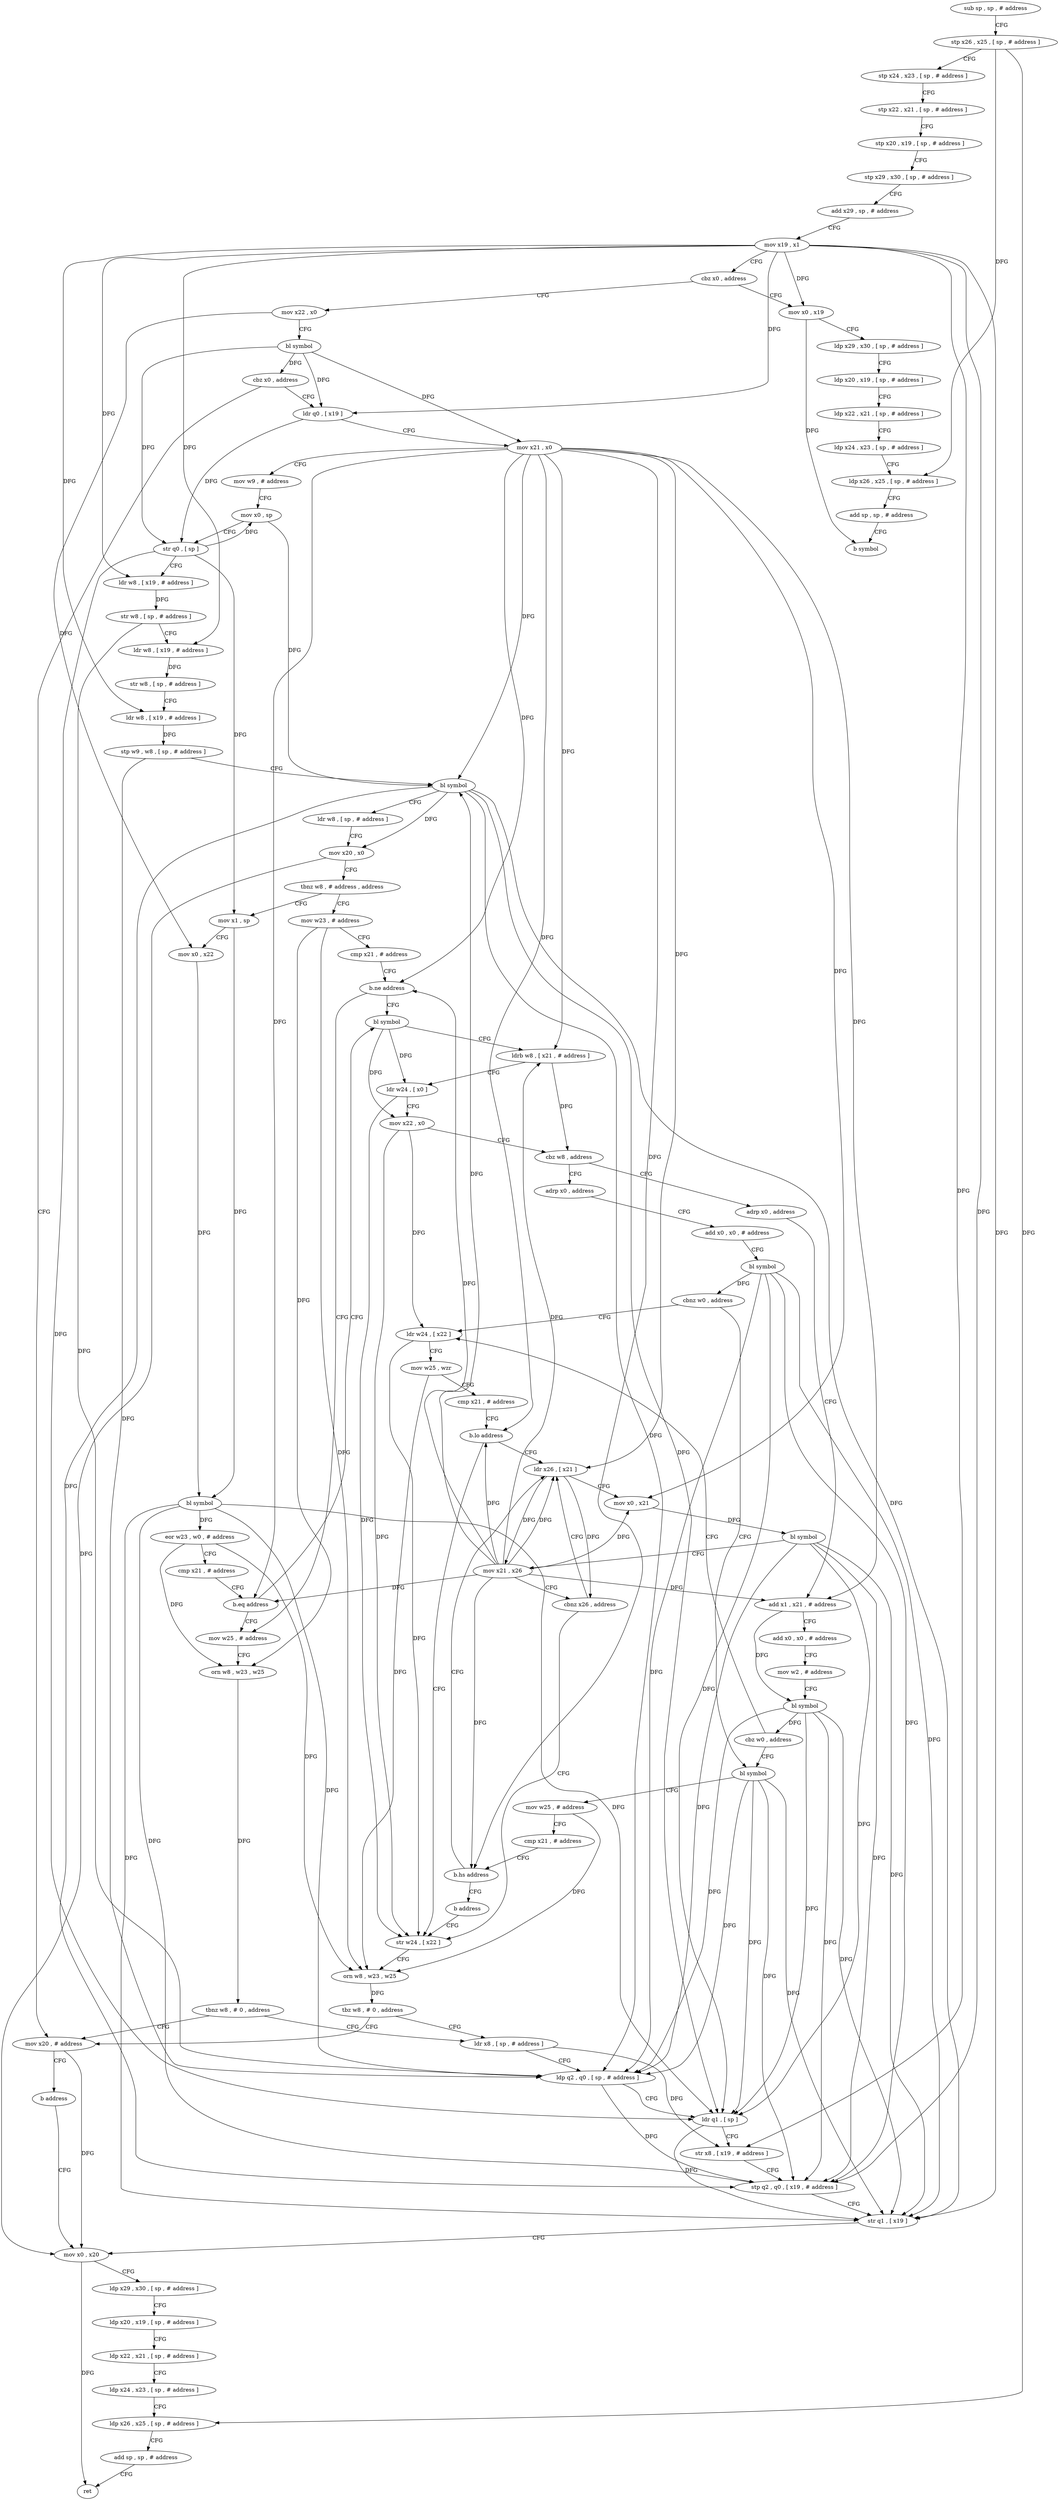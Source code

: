 digraph "func" {
"4281608" [label = "sub sp , sp , # address" ]
"4281612" [label = "stp x26 , x25 , [ sp , # address ]" ]
"4281616" [label = "stp x24 , x23 , [ sp , # address ]" ]
"4281620" [label = "stp x22 , x21 , [ sp , # address ]" ]
"4281624" [label = "stp x20 , x19 , [ sp , # address ]" ]
"4281628" [label = "stp x29 , x30 , [ sp , # address ]" ]
"4281632" [label = "add x29 , sp , # address" ]
"4281636" [label = "mov x19 , x1" ]
"4281640" [label = "cbz x0 , address" ]
"4281840" [label = "mov x0 , x19" ]
"4281644" [label = "mov x22 , x0" ]
"4281844" [label = "ldp x29 , x30 , [ sp , # address ]" ]
"4281848" [label = "ldp x20 , x19 , [ sp , # address ]" ]
"4281852" [label = "ldp x22 , x21 , [ sp , # address ]" ]
"4281856" [label = "ldp x24 , x23 , [ sp , # address ]" ]
"4281860" [label = "ldp x26 , x25 , [ sp , # address ]" ]
"4281864" [label = "add sp , sp , # address" ]
"4281868" [label = "b symbol" ]
"4281648" [label = "bl symbol" ]
"4281652" [label = "cbz x0 , address" ]
"4281832" [label = "mov x20 , # address" ]
"4281656" [label = "ldr q0 , [ x19 ]" ]
"4281836" [label = "b address" ]
"4281920" [label = "mov x0 , x20" ]
"4281660" [label = "mov x21 , x0" ]
"4281664" [label = "mov w9 , # address" ]
"4281668" [label = "mov x0 , sp" ]
"4281672" [label = "str q0 , [ sp ]" ]
"4281676" [label = "ldr w8 , [ x19 , # address ]" ]
"4281680" [label = "str w8 , [ sp , # address ]" ]
"4281684" [label = "ldr w8 , [ x19 , # address ]" ]
"4281688" [label = "str w8 , [ sp , # address ]" ]
"4281692" [label = "ldr w8 , [ x19 , # address ]" ]
"4281696" [label = "stp w9 , w8 , [ sp , # address ]" ]
"4281700" [label = "bl symbol" ]
"4281704" [label = "ldr w8 , [ sp , # address ]" ]
"4281708" [label = "mov x20 , x0" ]
"4281712" [label = "tbnz w8 , # address , address" ]
"4281872" [label = "mov w23 , # address" ]
"4281716" [label = "mov x1 , sp" ]
"4281924" [label = "ldp x29 , x30 , [ sp , # address ]" ]
"4281928" [label = "ldp x20 , x19 , [ sp , # address ]" ]
"4281932" [label = "ldp x22 , x21 , [ sp , # address ]" ]
"4281936" [label = "ldp x24 , x23 , [ sp , # address ]" ]
"4281940" [label = "ldp x26 , x25 , [ sp , # address ]" ]
"4281944" [label = "add sp , sp , # address" ]
"4281948" [label = "ret" ]
"4281876" [label = "cmp x21 , # address" ]
"4281880" [label = "b.ne address" ]
"4281740" [label = "bl symbol" ]
"4281884" [label = "mov w25 , # address" ]
"4281720" [label = "mov x0 , x22" ]
"4281724" [label = "bl symbol" ]
"4281728" [label = "eor w23 , w0 , # address" ]
"4281732" [label = "cmp x21 , # address" ]
"4281736" [label = "b.eq address" ]
"4281744" [label = "ldrb w8 , [ x21 , # address ]" ]
"4281748" [label = "ldr w24 , [ x0 ]" ]
"4281752" [label = "mov x22 , x0" ]
"4281756" [label = "cbz w8 , address" ]
"4281952" [label = "adrp x0 , address" ]
"4281760" [label = "adrp x0 , address" ]
"4281888" [label = "orn w8 , w23 , w25" ]
"4281892" [label = "tbnz w8 , # 0 , address" ]
"4281896" [label = "ldr x8 , [ sp , # address ]" ]
"4281956" [label = "add x0 , x0 , # address" ]
"4281960" [label = "bl symbol" ]
"4281964" [label = "cbnz w0 , address" ]
"4281784" [label = "ldr w24 , [ x22 ]" ]
"4281968" [label = "bl symbol" ]
"4281764" [label = "add x1 , x21 , # address" ]
"4281768" [label = "add x0 , x0 , # address" ]
"4281772" [label = "mov w2 , # address" ]
"4281776" [label = "bl symbol" ]
"4281780" [label = "cbz w0 , address" ]
"4281900" [label = "ldp q2 , q0 , [ sp , # address ]" ]
"4281904" [label = "ldr q1 , [ sp ]" ]
"4281908" [label = "str x8 , [ x19 , # address ]" ]
"4281912" [label = "stp q2 , q0 , [ x19 , # address ]" ]
"4281916" [label = "str q1 , [ x19 ]" ]
"4281788" [label = "mov w25 , wzr" ]
"4281792" [label = "cmp x21 , # address" ]
"4281796" [label = "b.lo address" ]
"4281820" [label = "str w24 , [ x22 ]" ]
"4281800" [label = "ldr x26 , [ x21 ]" ]
"4281972" [label = "mov w25 , # address" ]
"4281976" [label = "cmp x21 , # address" ]
"4281980" [label = "b.hs address" ]
"4281984" [label = "b address" ]
"4281824" [label = "orn w8 , w23 , w25" ]
"4281828" [label = "tbz w8 , # 0 , address" ]
"4281804" [label = "mov x0 , x21" ]
"4281808" [label = "bl symbol" ]
"4281812" [label = "mov x21 , x26" ]
"4281816" [label = "cbnz x26 , address" ]
"4281608" -> "4281612" [ label = "CFG" ]
"4281612" -> "4281616" [ label = "CFG" ]
"4281612" -> "4281860" [ label = "DFG" ]
"4281612" -> "4281940" [ label = "DFG" ]
"4281616" -> "4281620" [ label = "CFG" ]
"4281620" -> "4281624" [ label = "CFG" ]
"4281624" -> "4281628" [ label = "CFG" ]
"4281628" -> "4281632" [ label = "CFG" ]
"4281632" -> "4281636" [ label = "CFG" ]
"4281636" -> "4281640" [ label = "CFG" ]
"4281636" -> "4281840" [ label = "DFG" ]
"4281636" -> "4281656" [ label = "DFG" ]
"4281636" -> "4281676" [ label = "DFG" ]
"4281636" -> "4281684" [ label = "DFG" ]
"4281636" -> "4281692" [ label = "DFG" ]
"4281636" -> "4281908" [ label = "DFG" ]
"4281636" -> "4281912" [ label = "DFG" ]
"4281636" -> "4281916" [ label = "DFG" ]
"4281640" -> "4281840" [ label = "CFG" ]
"4281640" -> "4281644" [ label = "CFG" ]
"4281840" -> "4281844" [ label = "CFG" ]
"4281840" -> "4281868" [ label = "DFG" ]
"4281644" -> "4281648" [ label = "CFG" ]
"4281644" -> "4281720" [ label = "DFG" ]
"4281844" -> "4281848" [ label = "CFG" ]
"4281848" -> "4281852" [ label = "CFG" ]
"4281852" -> "4281856" [ label = "CFG" ]
"4281856" -> "4281860" [ label = "CFG" ]
"4281860" -> "4281864" [ label = "CFG" ]
"4281864" -> "4281868" [ label = "CFG" ]
"4281648" -> "4281652" [ label = "DFG" ]
"4281648" -> "4281660" [ label = "DFG" ]
"4281648" -> "4281656" [ label = "DFG" ]
"4281648" -> "4281672" [ label = "DFG" ]
"4281652" -> "4281832" [ label = "CFG" ]
"4281652" -> "4281656" [ label = "CFG" ]
"4281832" -> "4281836" [ label = "CFG" ]
"4281832" -> "4281920" [ label = "DFG" ]
"4281656" -> "4281660" [ label = "CFG" ]
"4281656" -> "4281672" [ label = "DFG" ]
"4281836" -> "4281920" [ label = "CFG" ]
"4281920" -> "4281924" [ label = "CFG" ]
"4281920" -> "4281948" [ label = "DFG" ]
"4281660" -> "4281664" [ label = "CFG" ]
"4281660" -> "4281700" [ label = "DFG" ]
"4281660" -> "4281880" [ label = "DFG" ]
"4281660" -> "4281736" [ label = "DFG" ]
"4281660" -> "4281744" [ label = "DFG" ]
"4281660" -> "4281764" [ label = "DFG" ]
"4281660" -> "4281796" [ label = "DFG" ]
"4281660" -> "4281980" [ label = "DFG" ]
"4281660" -> "4281800" [ label = "DFG" ]
"4281660" -> "4281804" [ label = "DFG" ]
"4281664" -> "4281668" [ label = "CFG" ]
"4281668" -> "4281672" [ label = "CFG" ]
"4281668" -> "4281700" [ label = "DFG" ]
"4281672" -> "4281676" [ label = "CFG" ]
"4281672" -> "4281668" [ label = "DFG" ]
"4281672" -> "4281904" [ label = "DFG" ]
"4281672" -> "4281716" [ label = "DFG" ]
"4281676" -> "4281680" [ label = "DFG" ]
"4281680" -> "4281684" [ label = "CFG" ]
"4281680" -> "4281900" [ label = "DFG" ]
"4281684" -> "4281688" [ label = "DFG" ]
"4281688" -> "4281692" [ label = "CFG" ]
"4281692" -> "4281696" [ label = "DFG" ]
"4281696" -> "4281700" [ label = "CFG" ]
"4281696" -> "4281900" [ label = "DFG" ]
"4281700" -> "4281704" [ label = "CFG" ]
"4281700" -> "4281708" [ label = "DFG" ]
"4281700" -> "4281900" [ label = "DFG" ]
"4281700" -> "4281912" [ label = "DFG" ]
"4281700" -> "4281904" [ label = "DFG" ]
"4281700" -> "4281916" [ label = "DFG" ]
"4281704" -> "4281708" [ label = "CFG" ]
"4281708" -> "4281712" [ label = "CFG" ]
"4281708" -> "4281920" [ label = "DFG" ]
"4281712" -> "4281872" [ label = "CFG" ]
"4281712" -> "4281716" [ label = "CFG" ]
"4281872" -> "4281876" [ label = "CFG" ]
"4281872" -> "4281888" [ label = "DFG" ]
"4281872" -> "4281824" [ label = "DFG" ]
"4281716" -> "4281720" [ label = "CFG" ]
"4281716" -> "4281724" [ label = "DFG" ]
"4281924" -> "4281928" [ label = "CFG" ]
"4281928" -> "4281932" [ label = "CFG" ]
"4281932" -> "4281936" [ label = "CFG" ]
"4281936" -> "4281940" [ label = "CFG" ]
"4281940" -> "4281944" [ label = "CFG" ]
"4281944" -> "4281948" [ label = "CFG" ]
"4281876" -> "4281880" [ label = "CFG" ]
"4281880" -> "4281740" [ label = "CFG" ]
"4281880" -> "4281884" [ label = "CFG" ]
"4281740" -> "4281744" [ label = "CFG" ]
"4281740" -> "4281748" [ label = "DFG" ]
"4281740" -> "4281752" [ label = "DFG" ]
"4281884" -> "4281888" [ label = "CFG" ]
"4281720" -> "4281724" [ label = "DFG" ]
"4281724" -> "4281728" [ label = "DFG" ]
"4281724" -> "4281900" [ label = "DFG" ]
"4281724" -> "4281912" [ label = "DFG" ]
"4281724" -> "4281904" [ label = "DFG" ]
"4281724" -> "4281916" [ label = "DFG" ]
"4281728" -> "4281732" [ label = "CFG" ]
"4281728" -> "4281888" [ label = "DFG" ]
"4281728" -> "4281824" [ label = "DFG" ]
"4281732" -> "4281736" [ label = "CFG" ]
"4281736" -> "4281884" [ label = "CFG" ]
"4281736" -> "4281740" [ label = "CFG" ]
"4281744" -> "4281748" [ label = "CFG" ]
"4281744" -> "4281756" [ label = "DFG" ]
"4281748" -> "4281752" [ label = "CFG" ]
"4281748" -> "4281820" [ label = "DFG" ]
"4281752" -> "4281756" [ label = "CFG" ]
"4281752" -> "4281784" [ label = "DFG" ]
"4281752" -> "4281820" [ label = "DFG" ]
"4281756" -> "4281952" [ label = "CFG" ]
"4281756" -> "4281760" [ label = "CFG" ]
"4281952" -> "4281956" [ label = "CFG" ]
"4281760" -> "4281764" [ label = "CFG" ]
"4281888" -> "4281892" [ label = "DFG" ]
"4281892" -> "4281832" [ label = "CFG" ]
"4281892" -> "4281896" [ label = "CFG" ]
"4281896" -> "4281900" [ label = "CFG" ]
"4281896" -> "4281908" [ label = "DFG" ]
"4281956" -> "4281960" [ label = "CFG" ]
"4281960" -> "4281964" [ label = "DFG" ]
"4281960" -> "4281900" [ label = "DFG" ]
"4281960" -> "4281912" [ label = "DFG" ]
"4281960" -> "4281904" [ label = "DFG" ]
"4281960" -> "4281916" [ label = "DFG" ]
"4281964" -> "4281784" [ label = "CFG" ]
"4281964" -> "4281968" [ label = "CFG" ]
"4281784" -> "4281788" [ label = "CFG" ]
"4281784" -> "4281820" [ label = "DFG" ]
"4281968" -> "4281972" [ label = "CFG" ]
"4281968" -> "4281912" [ label = "DFG" ]
"4281968" -> "4281916" [ label = "DFG" ]
"4281968" -> "4281900" [ label = "DFG" ]
"4281968" -> "4281904" [ label = "DFG" ]
"4281764" -> "4281768" [ label = "CFG" ]
"4281764" -> "4281776" [ label = "DFG" ]
"4281768" -> "4281772" [ label = "CFG" ]
"4281772" -> "4281776" [ label = "CFG" ]
"4281776" -> "4281780" [ label = "DFG" ]
"4281776" -> "4281900" [ label = "DFG" ]
"4281776" -> "4281912" [ label = "DFG" ]
"4281776" -> "4281904" [ label = "DFG" ]
"4281776" -> "4281916" [ label = "DFG" ]
"4281780" -> "4281968" [ label = "CFG" ]
"4281780" -> "4281784" [ label = "CFG" ]
"4281900" -> "4281904" [ label = "CFG" ]
"4281900" -> "4281912" [ label = "DFG" ]
"4281904" -> "4281908" [ label = "CFG" ]
"4281904" -> "4281916" [ label = "DFG" ]
"4281908" -> "4281912" [ label = "CFG" ]
"4281912" -> "4281916" [ label = "CFG" ]
"4281916" -> "4281920" [ label = "CFG" ]
"4281788" -> "4281792" [ label = "CFG" ]
"4281788" -> "4281824" [ label = "DFG" ]
"4281792" -> "4281796" [ label = "CFG" ]
"4281796" -> "4281820" [ label = "CFG" ]
"4281796" -> "4281800" [ label = "CFG" ]
"4281820" -> "4281824" [ label = "CFG" ]
"4281800" -> "4281804" [ label = "CFG" ]
"4281800" -> "4281812" [ label = "DFG" ]
"4281800" -> "4281816" [ label = "DFG" ]
"4281972" -> "4281976" [ label = "CFG" ]
"4281972" -> "4281824" [ label = "DFG" ]
"4281976" -> "4281980" [ label = "CFG" ]
"4281980" -> "4281800" [ label = "CFG" ]
"4281980" -> "4281984" [ label = "CFG" ]
"4281984" -> "4281820" [ label = "CFG" ]
"4281824" -> "4281828" [ label = "DFG" ]
"4281828" -> "4281896" [ label = "CFG" ]
"4281828" -> "4281832" [ label = "CFG" ]
"4281804" -> "4281808" [ label = "DFG" ]
"4281808" -> "4281812" [ label = "CFG" ]
"4281808" -> "4281912" [ label = "DFG" ]
"4281808" -> "4281916" [ label = "DFG" ]
"4281808" -> "4281900" [ label = "DFG" ]
"4281808" -> "4281904" [ label = "DFG" ]
"4281812" -> "4281816" [ label = "CFG" ]
"4281812" -> "4281880" [ label = "DFG" ]
"4281812" -> "4281736" [ label = "DFG" ]
"4281812" -> "4281744" [ label = "DFG" ]
"4281812" -> "4281764" [ label = "DFG" ]
"4281812" -> "4281796" [ label = "DFG" ]
"4281812" -> "4281980" [ label = "DFG" ]
"4281812" -> "4281800" [ label = "DFG" ]
"4281812" -> "4281804" [ label = "DFG" ]
"4281812" -> "4281700" [ label = "DFG" ]
"4281816" -> "4281800" [ label = "CFG" ]
"4281816" -> "4281820" [ label = "CFG" ]
}
